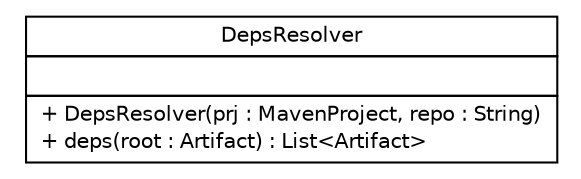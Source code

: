 #!/usr/local/bin/dot
#
# Class diagram 
# Generated by UMLGraph version 5.1 (http://www.umlgraph.org/)
#

digraph G {
	edge [fontname="Helvetica",fontsize=10,labelfontname="Helvetica",labelfontsize=10];
	node [fontname="Helvetica",fontsize=10,shape=plaintext];
	nodesep=0.25;
	ranksep=0.5;
	// com.rexsl.maven.aether.DepsResolver
	c97 [label=<<table title="com.rexsl.maven.aether.DepsResolver" border="0" cellborder="1" cellspacing="0" cellpadding="2" port="p" href="./DepsResolver.html">
		<tr><td><table border="0" cellspacing="0" cellpadding="1">
<tr><td align="center" balign="center"> DepsResolver </td></tr>
		</table></td></tr>
		<tr><td><table border="0" cellspacing="0" cellpadding="1">
<tr><td align="left" balign="left">  </td></tr>
		</table></td></tr>
		<tr><td><table border="0" cellspacing="0" cellpadding="1">
<tr><td align="left" balign="left"> + DepsResolver(prj : MavenProject, repo : String) </td></tr>
<tr><td align="left" balign="left"> + deps(root : Artifact) : List&lt;Artifact&gt; </td></tr>
		</table></td></tr>
		</table>>, fontname="Helvetica", fontcolor="black", fontsize=10.0];
}

